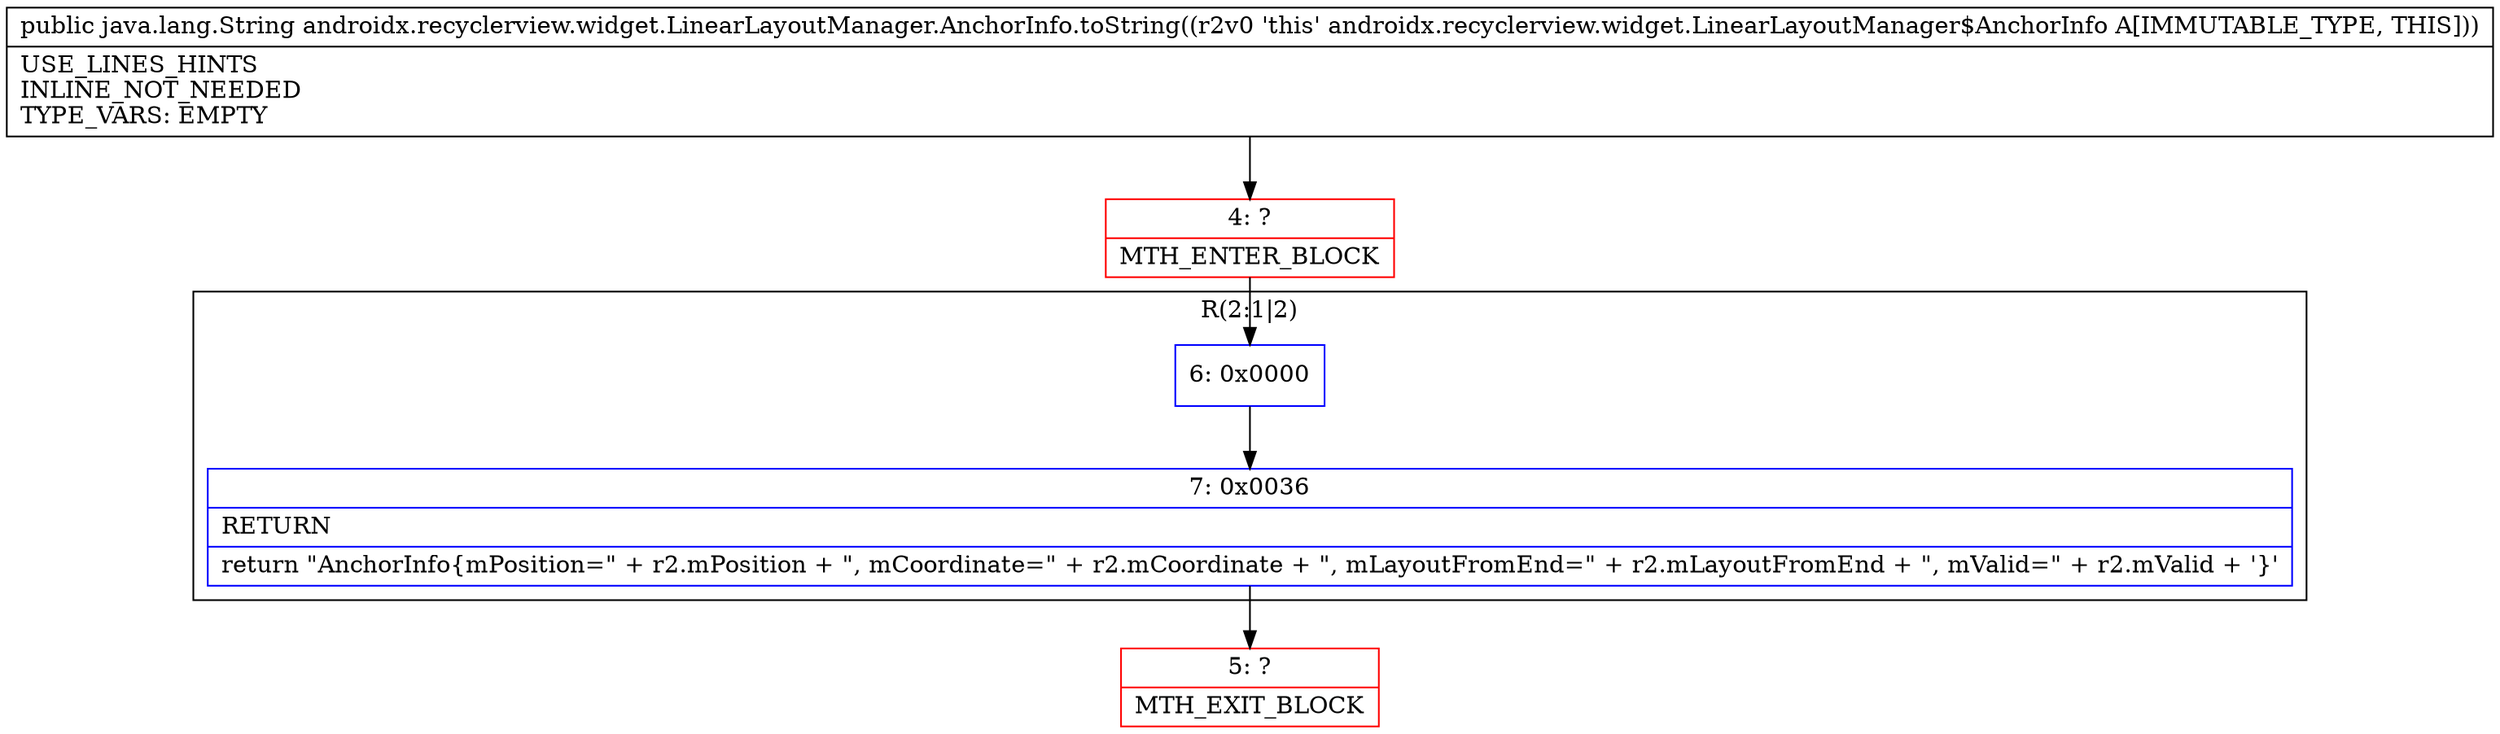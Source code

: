 digraph "CFG forandroidx.recyclerview.widget.LinearLayoutManager.AnchorInfo.toString()Ljava\/lang\/String;" {
subgraph cluster_Region_1890282744 {
label = "R(2:1|2)";
node [shape=record,color=blue];
Node_6 [shape=record,label="{6\:\ 0x0000}"];
Node_7 [shape=record,label="{7\:\ 0x0036|RETURN\l|return \"AnchorInfo\{mPosition=\" + r2.mPosition + \", mCoordinate=\" + r2.mCoordinate + \", mLayoutFromEnd=\" + r2.mLayoutFromEnd + \", mValid=\" + r2.mValid + '\}'\l}"];
}
Node_4 [shape=record,color=red,label="{4\:\ ?|MTH_ENTER_BLOCK\l}"];
Node_5 [shape=record,color=red,label="{5\:\ ?|MTH_EXIT_BLOCK\l}"];
MethodNode[shape=record,label="{public java.lang.String androidx.recyclerview.widget.LinearLayoutManager.AnchorInfo.toString((r2v0 'this' androidx.recyclerview.widget.LinearLayoutManager$AnchorInfo A[IMMUTABLE_TYPE, THIS]))  | USE_LINES_HINTS\lINLINE_NOT_NEEDED\lTYPE_VARS: EMPTY\l}"];
MethodNode -> Node_4;Node_6 -> Node_7;
Node_7 -> Node_5;
Node_4 -> Node_6;
}

